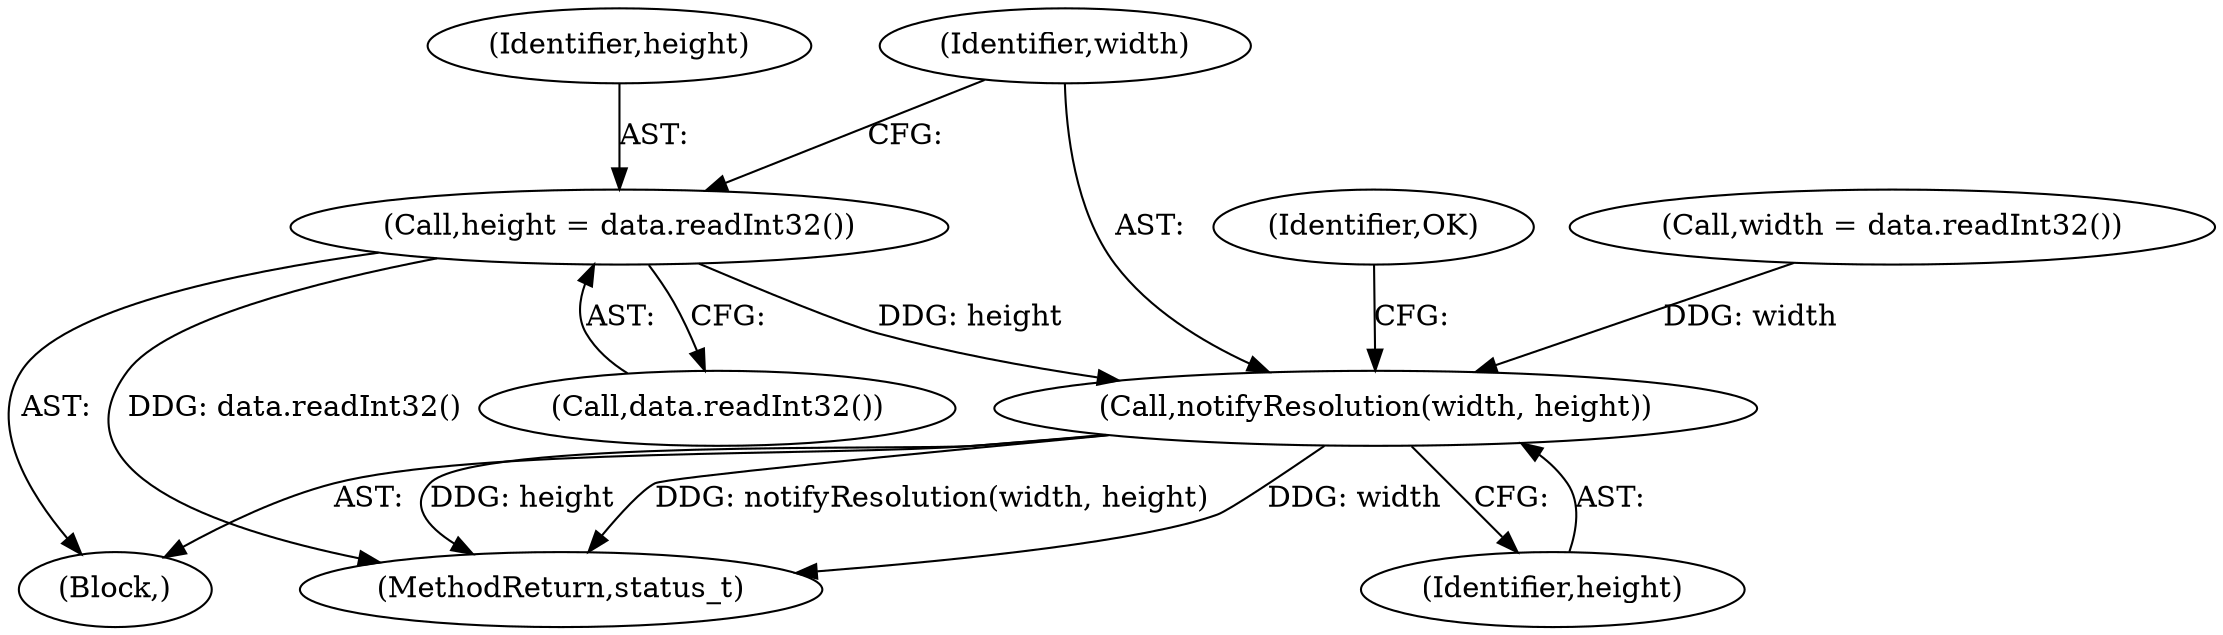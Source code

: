 digraph "0_Android_22f824feac43d5758f9a70b77f2aca840ba62c3b@API" {
"1000453" [label="(Call,height = data.readInt32())"];
"1000456" [label="(Call,notifyResolution(width, height))"];
"1000483" [label="(MethodReturn,status_t)"];
"1000453" [label="(Call,height = data.readInt32())"];
"1000457" [label="(Identifier,width)"];
"1000460" [label="(Identifier,OK)"];
"1000456" [label="(Call,notifyResolution(width, height))"];
"1000458" [label="(Identifier,height)"];
"1000449" [label="(Call,width = data.readInt32())"];
"1000455" [label="(Call,data.readInt32())"];
"1000454" [label="(Identifier,height)"];
"1000443" [label="(Block,)"];
"1000453" -> "1000443"  [label="AST: "];
"1000453" -> "1000455"  [label="CFG: "];
"1000454" -> "1000453"  [label="AST: "];
"1000455" -> "1000453"  [label="AST: "];
"1000457" -> "1000453"  [label="CFG: "];
"1000453" -> "1000483"  [label="DDG: data.readInt32()"];
"1000453" -> "1000456"  [label="DDG: height"];
"1000456" -> "1000443"  [label="AST: "];
"1000456" -> "1000458"  [label="CFG: "];
"1000457" -> "1000456"  [label="AST: "];
"1000458" -> "1000456"  [label="AST: "];
"1000460" -> "1000456"  [label="CFG: "];
"1000456" -> "1000483"  [label="DDG: width"];
"1000456" -> "1000483"  [label="DDG: height"];
"1000456" -> "1000483"  [label="DDG: notifyResolution(width, height)"];
"1000449" -> "1000456"  [label="DDG: width"];
}
